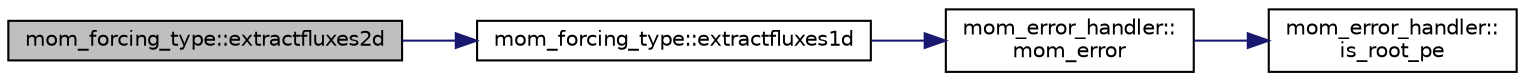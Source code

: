 digraph "mom_forcing_type::extractfluxes2d"
{
 // INTERACTIVE_SVG=YES
  edge [fontname="Helvetica",fontsize="10",labelfontname="Helvetica",labelfontsize="10"];
  node [fontname="Helvetica",fontsize="10",shape=record];
  rankdir="LR";
  Node43 [label="mom_forcing_type::extractfluxes2d",height=0.2,width=0.4,color="black", fillcolor="grey75", style="filled", fontcolor="black"];
  Node43 -> Node44 [color="midnightblue",fontsize="10",style="solid",fontname="Helvetica"];
  Node44 [label="mom_forcing_type::extractfluxes1d",height=0.2,width=0.4,color="black", fillcolor="white", style="filled",URL="$namespacemom__forcing__type.html#acd9bb91d0dd40af2ac2f9b86392eb5cb",tooltip="This subroutine extracts fluxes from the surface fluxes type. It works on a j-row for optimization pu..."];
  Node44 -> Node45 [color="midnightblue",fontsize="10",style="solid",fontname="Helvetica"];
  Node45 [label="mom_error_handler::\lmom_error",height=0.2,width=0.4,color="black", fillcolor="white", style="filled",URL="$namespacemom__error__handler.html#a460cfb79a06c29fc249952c2a3710d67"];
  Node45 -> Node46 [color="midnightblue",fontsize="10",style="solid",fontname="Helvetica"];
  Node46 [label="mom_error_handler::\lis_root_pe",height=0.2,width=0.4,color="black", fillcolor="white", style="filled",URL="$namespacemom__error__handler.html#ad5f00a53059c72fe2332d1436c80ca71"];
}
